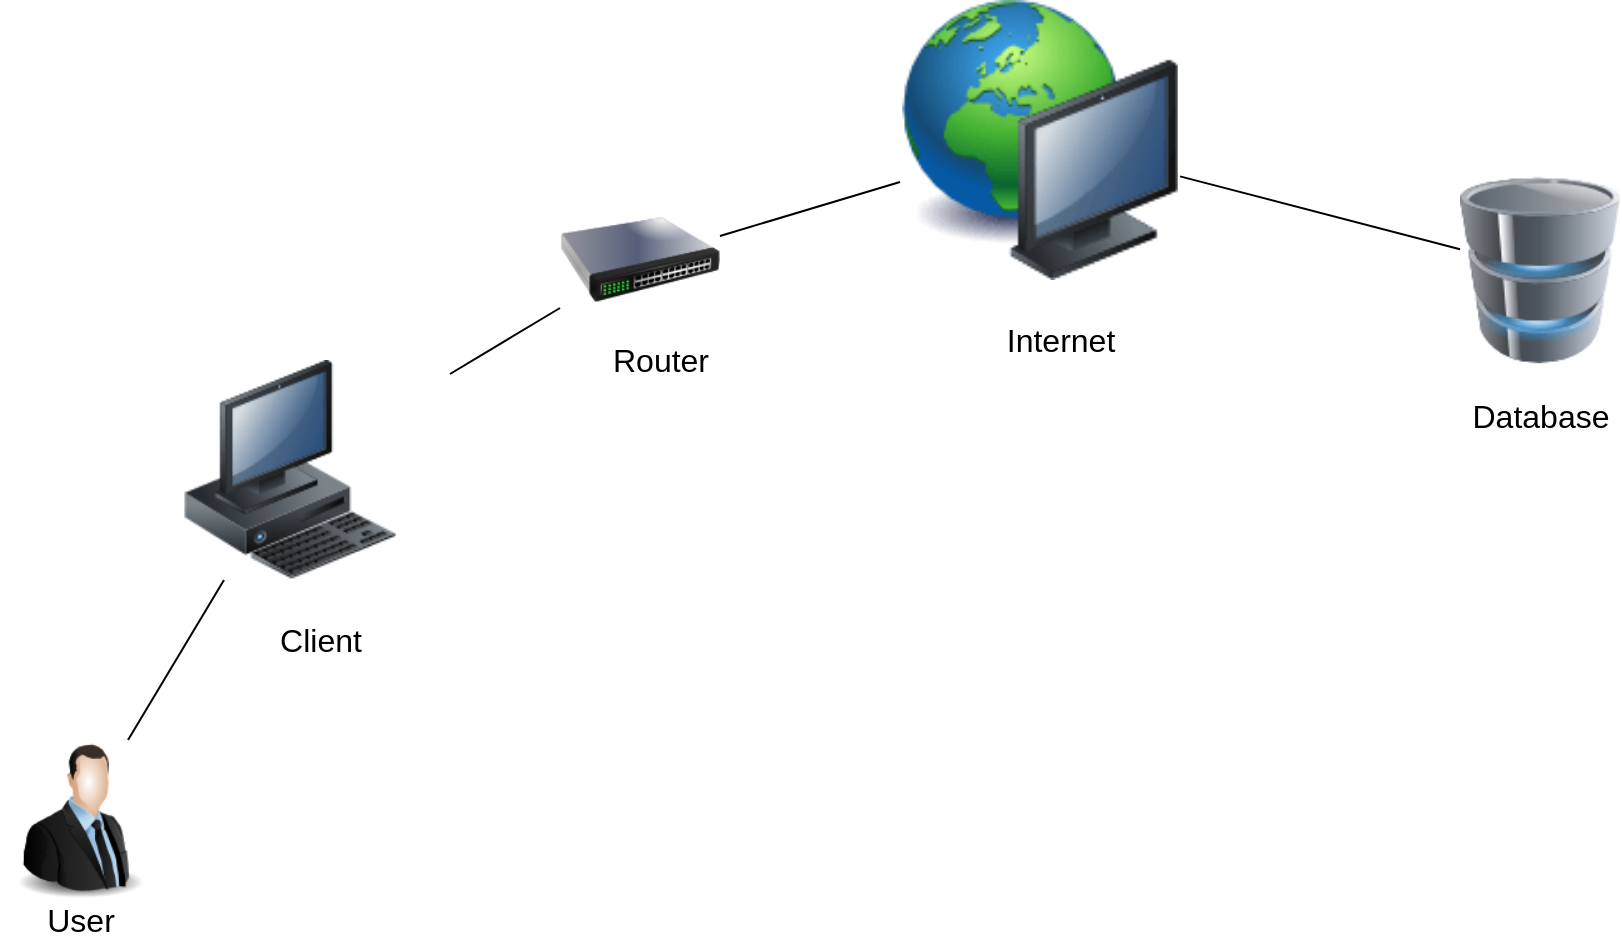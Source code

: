 <mxfile version="12.4.3" type="device" pages="1"><diagram id="BYvUdLCCB8-ljlw7ojDi" name="Page-1"><mxGraphModel dx="1320" dy="847" grid="1" gridSize="10" guides="1" tooltips="1" connect="1" arrows="1" fold="1" page="1" pageScale="1" pageWidth="827" pageHeight="1169" math="0" shadow="0"><root><mxCell id="0"/><mxCell id="1" parent="0"/><mxCell id="pksYposyNNy_DDPv-PiP-1" value="" style="image;html=1;labelBackgroundColor=#ffffff;image=img/lib/clip_art/people/Suit_Man_128x128.png;fontSize=16;" vertex="1" parent="1"><mxGeometry x="110.0" y="430" width="80" height="80" as="geometry"/></mxCell><mxCell id="pksYposyNNy_DDPv-PiP-6" value="" style="image;html=1;labelBackgroundColor=#ffffff;image=img/lib/clip_art/computers/Network_128x128.png;fontSize=16;" vertex="1" parent="1"><mxGeometry x="560" y="60" width="140" height="140" as="geometry"/></mxCell><mxCell id="pksYposyNNy_DDPv-PiP-7" value="" style="image;html=1;labelBackgroundColor=#ffffff;image=img/lib/clip_art/computers/Database_128x128.png;fontSize=16;" vertex="1" parent="1"><mxGeometry x="840" y="140" width="80" height="110" as="geometry"/></mxCell><mxCell id="pksYposyNNy_DDPv-PiP-8" value="User" style="text;html=1;align=center;verticalAlign=middle;resizable=0;points=[];;autosize=1;fontSize=16;" vertex="1" parent="1"><mxGeometry x="125" y="510" width="50" height="20" as="geometry"/></mxCell><mxCell id="pksYposyNNy_DDPv-PiP-9" value="Client" style="text;html=1;align=center;verticalAlign=middle;resizable=0;points=[];;autosize=1;fontSize=16;" vertex="1" parent="1"><mxGeometry x="240" y="370" width="60" height="20" as="geometry"/></mxCell><mxCell id="pksYposyNNy_DDPv-PiP-10" value="Internet" style="text;html=1;align=center;verticalAlign=middle;resizable=0;points=[];;autosize=1;fontSize=16;" vertex="1" parent="1"><mxGeometry x="605" y="220" width="70" height="20" as="geometry"/></mxCell><mxCell id="pksYposyNNy_DDPv-PiP-11" value="Database" style="text;html=1;align=center;verticalAlign=middle;resizable=0;points=[];;autosize=1;fontSize=16;" vertex="1" parent="1"><mxGeometry x="840" y="258" width="80" height="20" as="geometry"/></mxCell><mxCell id="pksYposyNNy_DDPv-PiP-12" value="" style="image;html=1;labelBackgroundColor=#ffffff;image=img/lib/clip_art/computers/Workstation_128x128.png;fontSize=16;" vertex="1" parent="1"><mxGeometry x="175" y="240" width="160" height="110" as="geometry"/></mxCell><mxCell id="pksYposyNNy_DDPv-PiP-13" value="" style="image;html=1;labelBackgroundColor=#ffffff;image=img/lib/clip_art/networking/Switch_128x128.png;fontSize=16;" vertex="1" parent="1"><mxGeometry x="390" y="150" width="80" height="80" as="geometry"/></mxCell><mxCell id="pksYposyNNy_DDPv-PiP-16" value="Router" style="text;html=1;align=center;verticalAlign=middle;resizable=0;points=[];;autosize=1;fontSize=16;" vertex="1" parent="1"><mxGeometry x="410" y="230" width="60" height="20" as="geometry"/></mxCell><mxCell id="pksYposyNNy_DDPv-PiP-17" value="" style="endArrow=none;html=1;fontSize=16;" edge="1" parent="1" source="pksYposyNNy_DDPv-PiP-1" target="pksYposyNNy_DDPv-PiP-12"><mxGeometry width="50" height="50" relative="1" as="geometry"><mxPoint x="180" y="600" as="sourcePoint"/><mxPoint x="230" y="550" as="targetPoint"/></mxGeometry></mxCell><mxCell id="pksYposyNNy_DDPv-PiP-19" value="" style="endArrow=none;html=1;fontSize=16;" edge="1" parent="1" source="pksYposyNNy_DDPv-PiP-13" target="pksYposyNNy_DDPv-PiP-6"><mxGeometry width="50" height="50" relative="1" as="geometry"><mxPoint x="410" y="600" as="sourcePoint"/><mxPoint x="460" y="550" as="targetPoint"/></mxGeometry></mxCell><mxCell id="pksYposyNNy_DDPv-PiP-20" value="" style="endArrow=none;html=1;fontSize=16;" edge="1" parent="1" source="pksYposyNNy_DDPv-PiP-7" target="pksYposyNNy_DDPv-PiP-6"><mxGeometry width="50" height="50" relative="1" as="geometry"><mxPoint x="420" y="610" as="sourcePoint"/><mxPoint x="470" y="560" as="targetPoint"/></mxGeometry></mxCell><mxCell id="pksYposyNNy_DDPv-PiP-22" value="" style="endArrow=none;html=1;fontSize=16;" edge="1" parent="1" source="pksYposyNNy_DDPv-PiP-12" target="pksYposyNNy_DDPv-PiP-13"><mxGeometry width="50" height="50" relative="1" as="geometry"><mxPoint x="440" y="630" as="sourcePoint"/><mxPoint x="490" y="580" as="targetPoint"/></mxGeometry></mxCell></root></mxGraphModel></diagram></mxfile>